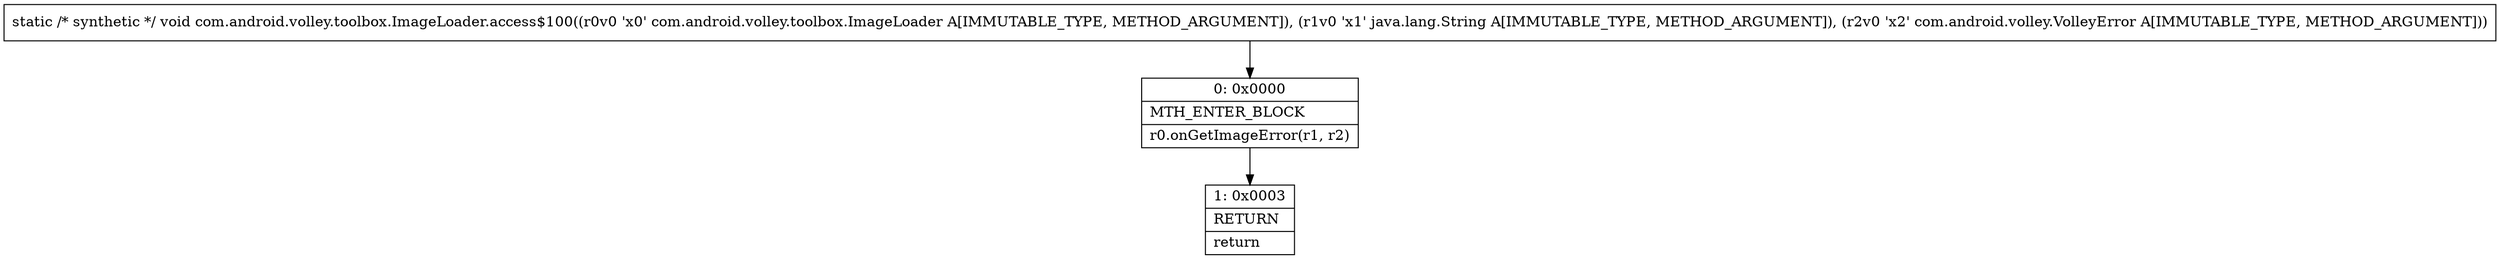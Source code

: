 digraph "CFG forcom.android.volley.toolbox.ImageLoader.access$100(Lcom\/android\/volley\/toolbox\/ImageLoader;Ljava\/lang\/String;Lcom\/android\/volley\/VolleyError;)V" {
Node_0 [shape=record,label="{0\:\ 0x0000|MTH_ENTER_BLOCK\l|r0.onGetImageError(r1, r2)\l}"];
Node_1 [shape=record,label="{1\:\ 0x0003|RETURN\l|return\l}"];
MethodNode[shape=record,label="{static \/* synthetic *\/ void com.android.volley.toolbox.ImageLoader.access$100((r0v0 'x0' com.android.volley.toolbox.ImageLoader A[IMMUTABLE_TYPE, METHOD_ARGUMENT]), (r1v0 'x1' java.lang.String A[IMMUTABLE_TYPE, METHOD_ARGUMENT]), (r2v0 'x2' com.android.volley.VolleyError A[IMMUTABLE_TYPE, METHOD_ARGUMENT])) }"];
MethodNode -> Node_0;
Node_0 -> Node_1;
}

